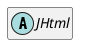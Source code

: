@startuml
set namespaceSeparator \\
hide members
hide << alias >> circle

abstract class JHtml
@enduml
